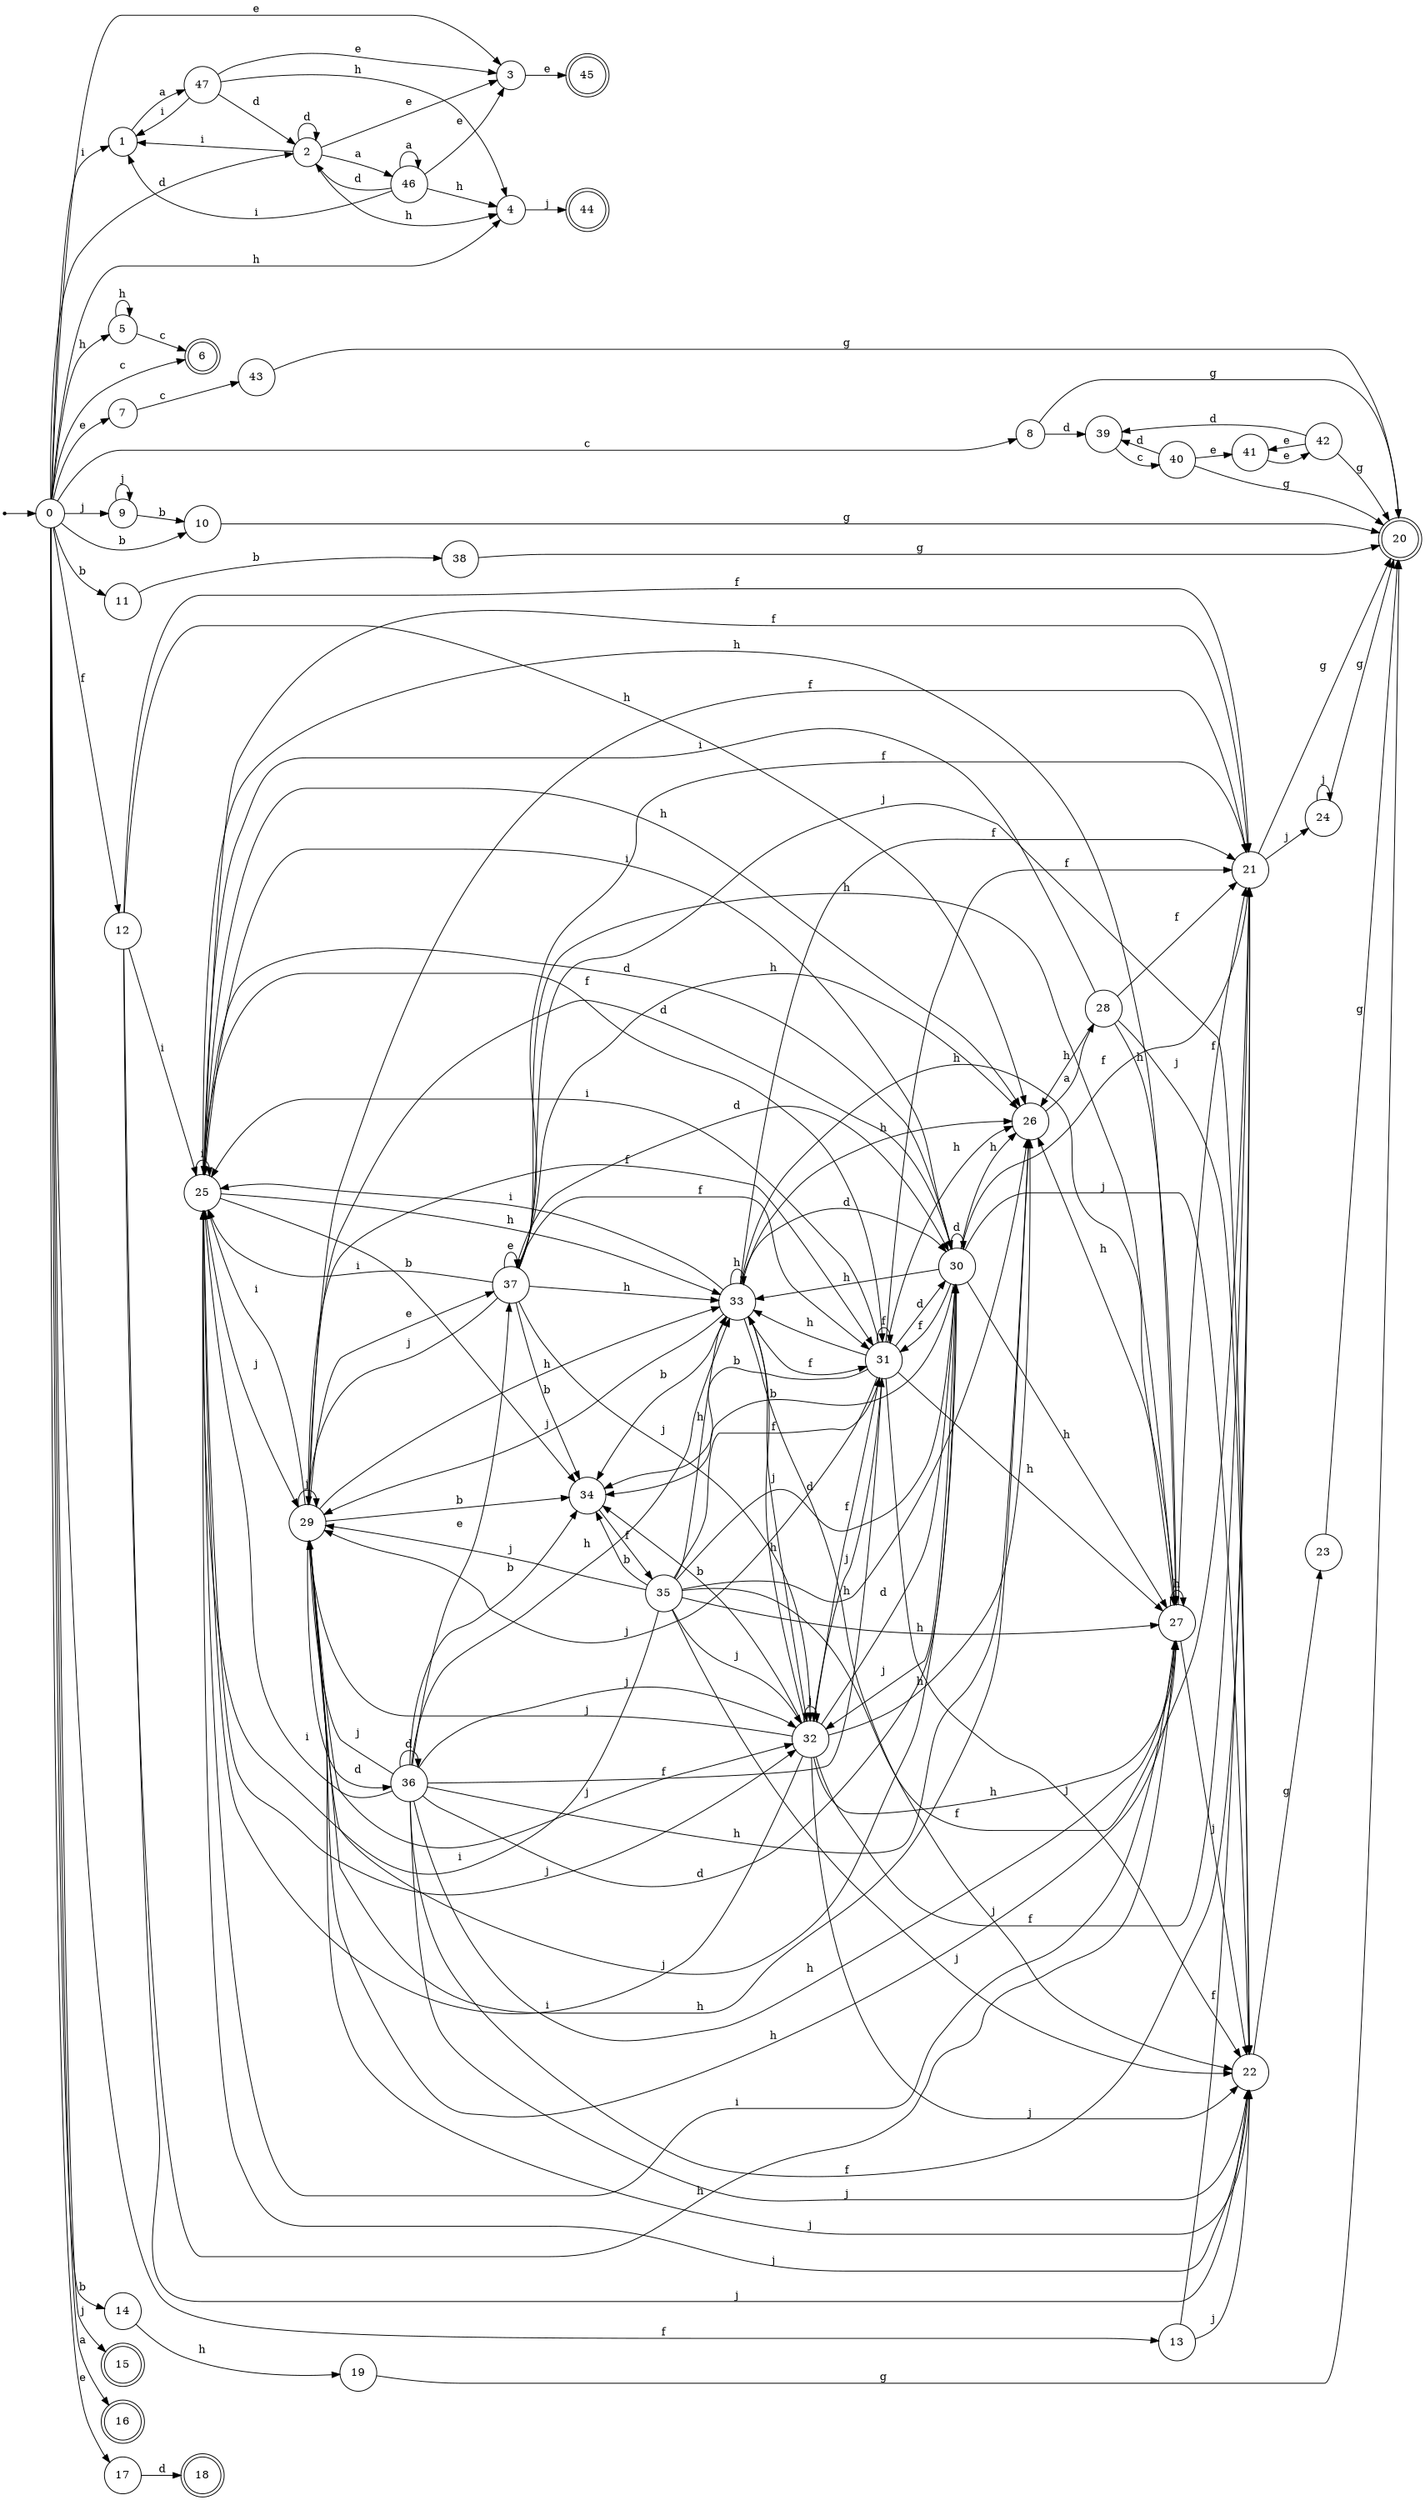 digraph finite_state_machine {
rankdir=LR;
size="20,20";
node [shape = point]; "dummy0"
node [shape = circle]; "0";
"dummy0" -> "0";
node [shape = circle]; "1";
node [shape = circle]; "2";
node [shape = circle]; "3";
node [shape = circle]; "4";
node [shape = circle]; "5";
node [shape = doublecircle]; "6";node [shape = circle]; "7";
node [shape = circle]; "8";
node [shape = circle]; "9";
node [shape = circle]; "10";
node [shape = circle]; "11";
node [shape = circle]; "12";
node [shape = circle]; "13";
node [shape = circle]; "14";
node [shape = doublecircle]; "15";node [shape = doublecircle]; "16";node [shape = circle]; "17";
node [shape = doublecircle]; "18";node [shape = circle]; "19";
node [shape = doublecircle]; "20";node [shape = circle]; "21";
node [shape = circle]; "22";
node [shape = circle]; "23";
node [shape = circle]; "24";
node [shape = circle]; "25";
node [shape = circle]; "26";
node [shape = circle]; "27";
node [shape = circle]; "28";
node [shape = circle]; "29";
node [shape = circle]; "30";
node [shape = circle]; "31";
node [shape = circle]; "32";
node [shape = circle]; "33";
node [shape = circle]; "34";
node [shape = circle]; "35";
node [shape = circle]; "36";
node [shape = circle]; "37";
node [shape = circle]; "38";
node [shape = circle]; "39";
node [shape = circle]; "40";
node [shape = circle]; "41";
node [shape = circle]; "42";
node [shape = circle]; "43";
node [shape = doublecircle]; "44";node [shape = doublecircle]; "45";node [shape = circle]; "46";
node [shape = circle]; "47";
"0" -> "1" [label = "i"];
 "0" -> "2" [label = "d"];
 "0" -> "17" [label = "e"];
 "0" -> "3" [label = "e"];
 "0" -> "7" [label = "e"];
 "0" -> "4" [label = "h"];
 "0" -> "5" [label = "h"];
 "0" -> "8" [label = "c"];
 "0" -> "6" [label = "c"];
 "0" -> "9" [label = "j"];
 "0" -> "15" [label = "j"];
 "0" -> "10" [label = "b"];
 "0" -> "11" [label = "b"];
 "0" -> "14" [label = "b"];
 "0" -> "12" [label = "f"];
 "0" -> "13" [label = "f"];
 "0" -> "16" [label = "a"];
 "17" -> "18" [label = "d"];
 "14" -> "19" [label = "h"];
 "19" -> "20" [label = "g"];
 "13" -> "21" [label = "f"];
 "13" -> "22" [label = "j"];
 "22" -> "23" [label = "g"];
 "23" -> "20" [label = "g"];
 "21" -> "24" [label = "j"];
 "21" -> "20" [label = "g"];
 "24" -> "24" [label = "j"];
 "24" -> "20" [label = "g"];
 "12" -> "25" [label = "i"];
 "12" -> "26" [label = "h"];
 "12" -> "27" [label = "h"];
 "12" -> "21" [label = "f"];
 "12" -> "22" [label = "j"];
 "27" -> "26" [label = "h"];
 "27" -> "27" [label = "h"];
 "27" -> "25" [label = "i"];
 "27" -> "21" [label = "f"];
 "27" -> "22" [label = "j"];
 "26" -> "28" [label = "a"];
 "28" -> "26" [label = "h"];
 "28" -> "27" [label = "h"];
 "28" -> "25" [label = "i"];
 "28" -> "21" [label = "f"];
 "28" -> "22" [label = "j"];
 "25" -> "25" [label = "i"];
 "25" -> "32" [label = "j"];
 "25" -> "29" [label = "j"];
 "25" -> "22" [label = "j"];
 "25" -> "30" [label = "d"];
 "25" -> "21" [label = "f"];
 "25" -> "31" [label = "f"];
 "25" -> "33" [label = "h"];
 "25" -> "26" [label = "h"];
 "25" -> "27" [label = "h"];
 "25" -> "34" [label = "b"];
 "34" -> "35" [label = "f"];
 "35" -> "34" [label = "b"];
 "35" -> "32" [label = "j"];
 "35" -> "29" [label = "j"];
 "35" -> "22" [label = "j"];
 "35" -> "30" [label = "d"];
 "35" -> "21" [label = "f"];
 "35" -> "31" [label = "f"];
 "35" -> "33" [label = "h"];
 "35" -> "26" [label = "h"];
 "35" -> "27" [label = "h"];
 "35" -> "25" [label = "i"];
 "33" -> "33" [label = "h"];
 "33" -> "26" [label = "h"];
 "33" -> "27" [label = "h"];
 "33" -> "30" [label = "d"];
 "33" -> "21" [label = "f"];
 "33" -> "31" [label = "f"];
 "33" -> "32" [label = "j"];
 "33" -> "29" [label = "j"];
 "33" -> "22" [label = "j"];
 "33" -> "34" [label = "b"];
 "33" -> "25" [label = "i"];
 "32" -> "32" [label = "j"];
 "32" -> "29" [label = "j"];
 "32" -> "22" [label = "j"];
 "32" -> "30" [label = "d"];
 "32" -> "21" [label = "f"];
 "32" -> "31" [label = "f"];
 "32" -> "33" [label = "h"];
 "32" -> "26" [label = "h"];
 "32" -> "27" [label = "h"];
 "32" -> "34" [label = "b"];
 "32" -> "25" [label = "i"];
 "31" -> "21" [label = "f"];
 "31" -> "31" [label = "f"];
 "31" -> "30" [label = "d"];
 "31" -> "32" [label = "j"];
 "31" -> "29" [label = "j"];
 "31" -> "22" [label = "j"];
 "31" -> "33" [label = "h"];
 "31" -> "26" [label = "h"];
 "31" -> "27" [label = "h"];
 "31" -> "34" [label = "b"];
 "31" -> "25" [label = "i"];
 "30" -> "30" [label = "d"];
 "30" -> "21" [label = "f"];
 "30" -> "31" [label = "f"];
 "30" -> "32" [label = "j"];
 "30" -> "29" [label = "j"];
 "30" -> "22" [label = "j"];
 "30" -> "33" [label = "h"];
 "30" -> "26" [label = "h"];
 "30" -> "27" [label = "h"];
 "30" -> "34" [label = "b"];
 "30" -> "25" [label = "i"];
 "29" -> "32" [label = "j"];
 "29" -> "29" [label = "j"];
 "29" -> "22" [label = "j"];
 "29" -> "36" [label = "d"];
 "29" -> "30" [label = "d"];
 "29" -> "37" [label = "e"];
 "29" -> "21" [label = "f"];
 "29" -> "31" [label = "f"];
 "29" -> "33" [label = "h"];
 "29" -> "26" [label = "h"];
 "29" -> "27" [label = "h"];
 "29" -> "34" [label = "b"];
 "29" -> "25" [label = "i"];
 "37" -> "37" [label = "e"];
 "37" -> "32" [label = "j"];
 "37" -> "29" [label = "j"];
 "37" -> "22" [label = "j"];
 "37" -> "30" [label = "d"];
 "37" -> "21" [label = "f"];
 "37" -> "31" [label = "f"];
 "37" -> "33" [label = "h"];
 "37" -> "26" [label = "h"];
 "37" -> "27" [label = "h"];
 "37" -> "34" [label = "b"];
 "37" -> "25" [label = "i"];
 "36" -> "36" [label = "d"];
 "36" -> "30" [label = "d"];
 "36" -> "32" [label = "j"];
 "36" -> "29" [label = "j"];
 "36" -> "22" [label = "j"];
 "36" -> "37" [label = "e"];
 "36" -> "21" [label = "f"];
 "36" -> "31" [label = "f"];
 "36" -> "33" [label = "h"];
 "36" -> "26" [label = "h"];
 "36" -> "27" [label = "h"];
 "36" -> "34" [label = "b"];
 "36" -> "25" [label = "i"];
 "11" -> "38" [label = "b"];
 "38" -> "20" [label = "g"];
 "10" -> "20" [label = "g"];
 "9" -> "9" [label = "j"];
 "9" -> "10" [label = "b"];
 "8" -> "39" [label = "d"];
 "8" -> "20" [label = "g"];
 "39" -> "40" [label = "c"];
 "40" -> "39" [label = "d"];
 "40" -> "41" [label = "e"];
 "40" -> "20" [label = "g"];
 "41" -> "42" [label = "e"];
 "42" -> "41" [label = "e"];
 "42" -> "39" [label = "d"];
 "42" -> "20" [label = "g"];
 "7" -> "43" [label = "c"];
 "43" -> "20" [label = "g"];
 "5" -> "5" [label = "h"];
 "5" -> "6" [label = "c"];
 "4" -> "44" [label = "j"];
 "3" -> "45" [label = "e"];
 "2" -> "2" [label = "d"];
 "2" -> "46" [label = "a"];
 "2" -> "1" [label = "i"];
 "2" -> "3" [label = "e"];
 "2" -> "4" [label = "h"];
 "46" -> "46" [label = "a"];
 "46" -> "2" [label = "d"];
 "46" -> "1" [label = "i"];
 "46" -> "3" [label = "e"];
 "46" -> "4" [label = "h"];
 "1" -> "47" [label = "a"];
 "47" -> "1" [label = "i"];
 "47" -> "2" [label = "d"];
 "47" -> "3" [label = "e"];
 "47" -> "4" [label = "h"];
 }

